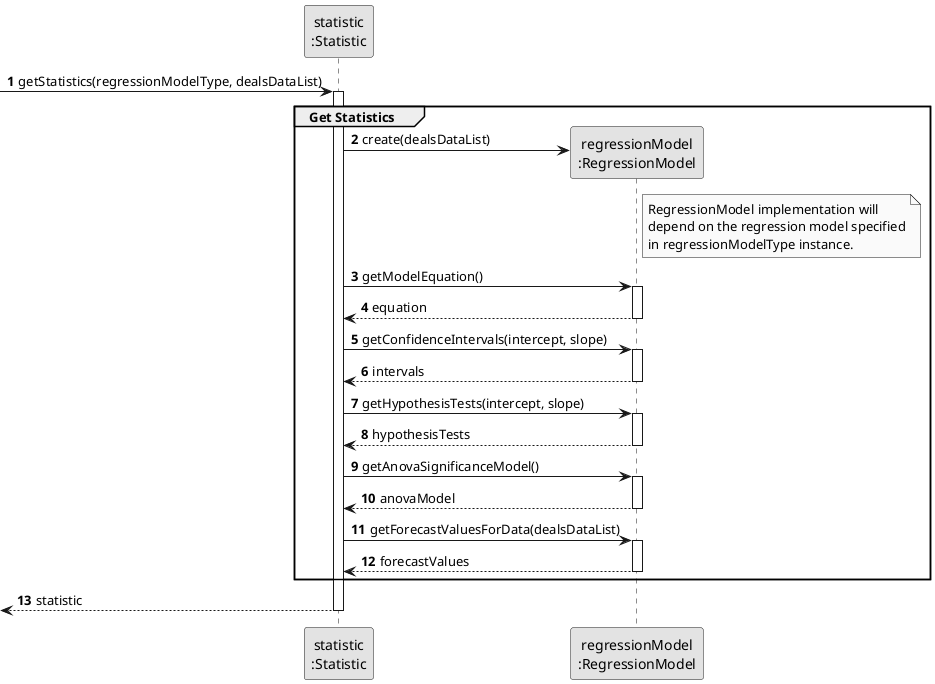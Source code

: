 @startuml
skinparam monochrome true
skinparam packageStyle rectangle
skinparam shadowing false


participant "statistic\n:Statistic" as ST
participant "regressionModel\n:RegressionModel" as RM



autonumber

  -> ST  : getStatistics(regressionModelType, dealsDataList)
    activate ST

group   Get Statistics


    ST -> RM**: create(dealsDataList)

        note right RM
        RegressionModel implementation will
        depend on the regression model specified
        in regressionModelType instance.
        end note


    ST -> RM : getModelEquation()
    activate RM

    RM --> ST : equation
    deactivate RM

    ST -> RM: getConfidenceIntervals(intercept, slope)
    activate RM

    RM --> ST: intervals
    deactivate RM

    ST -> RM: getHypothesisTests(intercept, slope)
    activate RM

    RM --> ST: hypothesisTests
    deactivate RM

    ST -> RM: getAnovaSignificanceModel()
    activate RM

    RM --> ST: anovaModel
    deactivate RM

    ST -> RM: getForecastValuesForData(dealsDataList)
    activate RM

    RM--> ST: forecastValues
    deactivate RM

end group

    <-- ST : statistic
    deactivate ST

@enduml